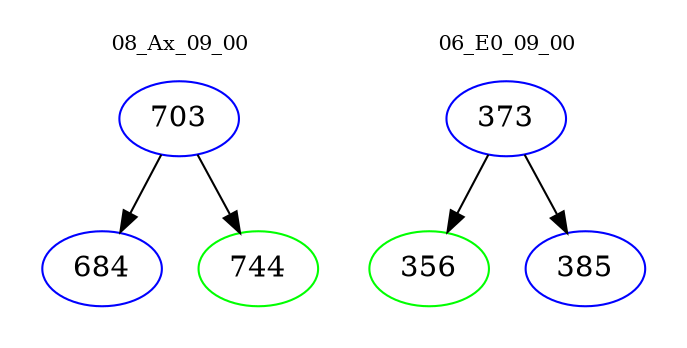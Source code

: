 digraph{
subgraph cluster_0 {
color = white
label = "08_Ax_09_00";
fontsize=10;
T0_703 [label="703", color="blue"]
T0_703 -> T0_684 [color="black"]
T0_684 [label="684", color="blue"]
T0_703 -> T0_744 [color="black"]
T0_744 [label="744", color="green"]
}
subgraph cluster_1 {
color = white
label = "06_E0_09_00";
fontsize=10;
T1_373 [label="373", color="blue"]
T1_373 -> T1_356 [color="black"]
T1_356 [label="356", color="green"]
T1_373 -> T1_385 [color="black"]
T1_385 [label="385", color="blue"]
}
}
